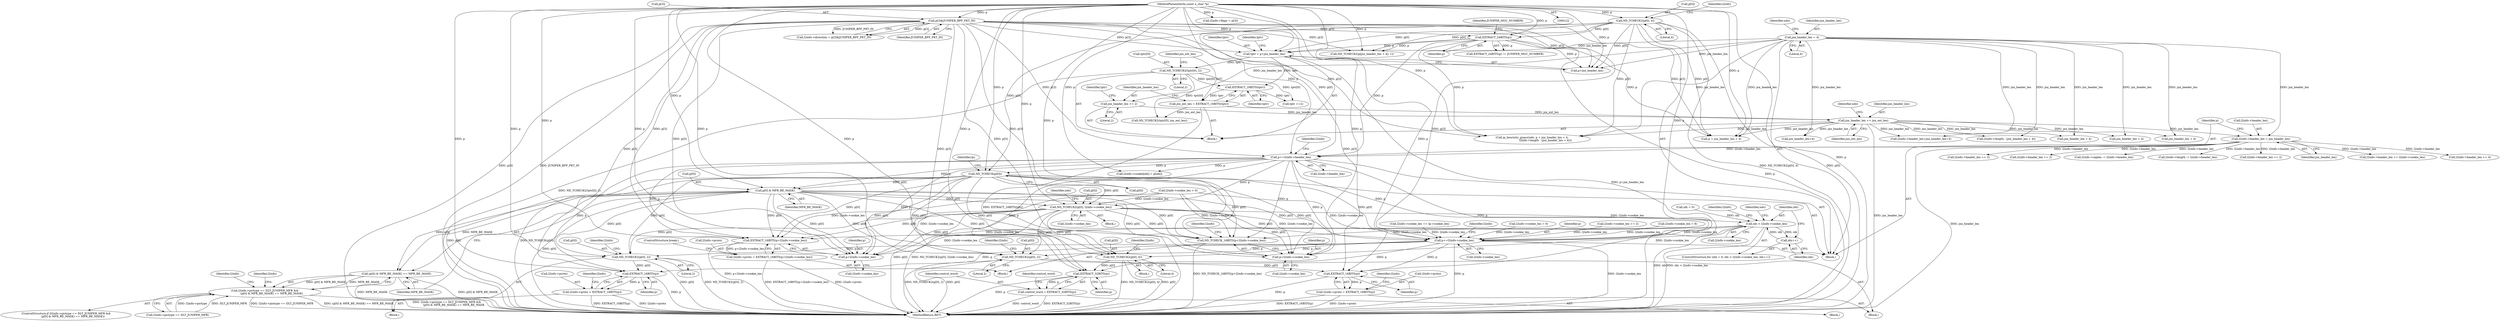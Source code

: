 digraph "0_tcpdump_42073d54c53a496be40ae84152bbfe2c923ac7bc@array" {
"1000524" [label="(Call,ND_TCHECK(p[0]))"];
"1000505" [label="(Call,p+=l2info->header_len)"];
"1000500" [label="(Call,l2info->header_len = jnx_header_len)"];
"1000220" [label="(Call,jnx_header_len = 4)"];
"1000269" [label="(Call,jnx_header_len += jnx_ext_len)"];
"1000259" [label="(Call,jnx_ext_len = EXTRACT_16BITS(tptr))"];
"1000261" [label="(Call,EXTRACT_16BITS(tptr))"];
"1000254" [label="(Call,ND_TCHECK2(tptr[0], 2))"];
"1000249" [label="(Call,tptr = p+jnx_header_len)"];
"1000188" [label="(Call,p[3]&JUNIPER_BPF_PKT_IN)"];
"1000124" [label="(MethodParameterIn,const u_char *p)"];
"1000172" [label="(Call,ND_TCHECK2(p[0], 4))"];
"1000195" [label="(Call,EXTRACT_24BITS(p))"];
"1000263" [label="(Call,jnx_header_len += 2)"];
"1000599" [label="(Call,p[0] & MFR_BE_MASK)"];
"1000598" [label="(Call,(p[0] & MFR_BE_MASK) == MFR_BE_MASK)"];
"1000592" [label="(Call,l2info->pictype == DLT_JUNIPER_MFR &&\n                (p[0] & MFR_BE_MASK) == MFR_BE_MASK)"];
"1000655" [label="(Call,ND_TCHECK2(p[0], l2info->cookie_len))"];
"1000674" [label="(Call,idx < l2info->cookie_len)"];
"1000679" [label="(Call,idx++)"];
"1000711" [label="(Call,ND_TCHECK_16BITS(p+l2info->cookie_len))"];
"1000712" [label="(Call,p+l2info->cookie_len)"];
"1000721" [label="(Call,EXTRACT_16BITS(p+l2info->cookie_len))"];
"1000717" [label="(Call,l2info->proto = EXTRACT_16BITS(p+l2info->cookie_len))"];
"1000722" [label="(Call,p+l2info->cookie_len)"];
"1000730" [label="(Call,p+=l2info->cookie_len)"];
"1000804" [label="(Call,ND_TCHECK2(p[0], 2))"];
"1000822" [label="(Call,EXTRACT_16BITS(p))"];
"1000818" [label="(Call,l2info->proto = EXTRACT_16BITS(p))"];
"1000902" [label="(Call,ND_TCHECK2(p[0], 2))"];
"1000920" [label="(Call,EXTRACT_16BITS(p))"];
"1000916" [label="(Call,l2info->proto = EXTRACT_16BITS(p))"];
"1000979" [label="(Call,ND_TCHECK2(p[0], 4))"];
"1000995" [label="(Call,EXTRACT_32BITS(p))"];
"1000993" [label="(Call,control_word = EXTRACT_32BITS(p))"];
"1000705" [label="(Identifier,ndo)"];
"1000177" [label="(Call,l2info->flags = p[3])"];
"1000254" [label="(Call,ND_TCHECK2(tptr[0], 2))"];
"1000808" [label="(Literal,2)"];
"1000269" [label="(Call,jnx_header_len += jnx_ext_len)"];
"1000679" [label="(Call,idx++)"];
"1000603" [label="(Identifier,MFR_BE_MASK)"];
"1000222" [label="(Literal,4)"];
"1000920" [label="(Call,EXTRACT_16BITS(p))"];
"1000500" [label="(Call,l2info->header_len = jnx_header_len)"];
"1000284" [label="(Call,ND_TCHECK2(tptr[0], jnx_ext_len))"];
"1000256" [label="(Identifier,tptr)"];
"1000723" [label="(Identifier,p)"];
"1000266" [label="(Call,tptr +=2)"];
"1000659" [label="(Call,l2info->cookie_len)"];
"1000924" [label="(Identifier,l2info)"];
"1000722" [label="(Call,p+l2info->cookie_len)"];
"1000249" [label="(Call,tptr = p+jnx_header_len)"];
"1000495" [label="(Call,jnx_header_len+4)"];
"1000262" [label="(Identifier,tptr)"];
"1000921" [label="(Identifier,p)"];
"1000544" [label="(Call,l2info->cookie_len += lp->cookie_len)"];
"1000994" [label="(Identifier,control_word)"];
"1000524" [label="(Call,ND_TCHECK(p[0]))"];
"1000491" [label="(Call,l2info->header_len=jnx_header_len+4)"];
"1000543" [label="(Block,)"];
"1000980" [label="(Call,p[0])"];
"1000507" [label="(Call,l2info->header_len)"];
"1000900" [label="(Block,)"];
"1000463" [label="(Call,ND_TCHECK2(p[jnx_header_len + 4], 1))"];
"1000188" [label="(Call,p[3]&JUNIPER_BPF_PKT_IN)"];
"1000472" [label="(Call,ip_heuristic_guess(ndo, p + jnx_header_len + 4,\n                               l2info->length - (jnx_header_len + 4)))"];
"1000259" [label="(Call,jnx_ext_len = EXTRACT_16BITS(tptr))"];
"1000127" [label="(Block,)"];
"1000730" [label="(Call,p+=l2info->cookie_len)"];
"1000604" [label="(Identifier,MFR_BE_MASK)"];
"1000124" [label="(MethodParameterIn,const u_char *p)"];
"1000902" [label="(Call,ND_TCHECK2(p[0], 2))"];
"1000613" [label="(Identifier,l2info)"];
"1000718" [label="(Call,l2info->proto)"];
"1000804" [label="(Call,ND_TCHECK2(p[0], 2))"];
"1000271" [label="(Identifier,jnx_ext_len)"];
"1000819" [label="(Call,l2info->proto)"];
"1000275" [label="(Identifier,ndo)"];
"1000176" [label="(Literal,4)"];
"1000505" [label="(Call,p+=l2info->header_len)"];
"1000195" [label="(Call,EXTRACT_24BITS(p))"];
"1000179" [label="(Identifier,l2info)"];
"1000474" [label="(Call,p + jnx_header_len + 4)"];
"1000501" [label="(Call,l2info->header_len)"];
"1000676" [label="(Call,l2info->cookie_len)"];
"1000173" [label="(Call,p[0])"];
"1000712" [label="(Call,p+l2info->cookie_len)"];
"1000992" [label="(Block,)"];
"1000649" [label="(Call,l2info->cookie_len > 0)"];
"1000479" [label="(Call,l2info->length - (jnx_header_len + 4))"];
"1000466" [label="(Call,jnx_header_len + 4)"];
"1000805" [label="(Call,p[0])"];
"1000822" [label="(Call,EXTRACT_16BITS(p))"];
"1000226" [label="(Identifier,ndo)"];
"1000917" [label="(Call,l2info->proto)"];
"1000476" [label="(Call,jnx_header_len + 4)"];
"1000732" [label="(Call,l2info->cookie_len)"];
"1000264" [label="(Identifier,jnx_header_len)"];
"1000737" [label="(Identifier,l2info)"];
"1000261" [label="(Call,EXTRACT_16BITS(tptr))"];
"1000818" [label="(Call,l2info->proto = EXTRACT_16BITS(p))"];
"1000713" [label="(Identifier,p)"];
"1000600" [label="(Call,p[0])"];
"1000682" [label="(Call,l2info->cookie[idx] = p[idx])"];
"1000727" [label="(ControlStructure,break;)"];
"1000724" [label="(Call,l2info->cookie_len)"];
"1000184" [label="(Call,l2info->direction = p[3]&JUNIPER_BPF_PKT_IN)"];
"1000998" [label="(Identifier,control_word)"];
"1000250" [label="(Identifier,tptr)"];
"1000711" [label="(Call,ND_TCHECK_16BITS(p+l2info->cookie_len))"];
"1000504" [label="(Identifier,jnx_header_len)"];
"1000611" [label="(Call,l2info->header_len += l2info->cookie_len)"];
"1000988" [label="(Identifier,l2info)"];
"1000172" [label="(Call,ND_TCHECK2(p[0], 4))"];
"1000260" [label="(Identifier,jnx_ext_len)"];
"1000251" [label="(Call,p+jnx_header_len)"];
"1000739" [label="(Block,)"];
"1001003" [label="(Call,l2info->header_len += 4)"];
"1000148" [label="(Call,l2info->cookie_len = 0)"];
"1000270" [label="(Identifier,jnx_header_len)"];
"1000192" [label="(Identifier,JUNIPER_BPF_PKT_IN)"];
"1000680" [label="(Identifier,idx)"];
"1000906" [label="(Literal,2)"];
"1000731" [label="(Identifier,p)"];
"1000512" [label="(Identifier,l2info)"];
"1000824" [label="(Call,l2info->header_len += 2)"];
"1000664" [label="(Identifier,ndo)"];
"1000721" [label="(Call,EXTRACT_16BITS(p+l2info->cookie_len))"];
"1000656" [label="(Call,p[0])"];
"1000909" [label="(Identifier,l2info)"];
"1000802" [label="(Block,)"];
"1000267" [label="(Identifier,tptr)"];
"1000719" [label="(Identifier,l2info)"];
"1000717" [label="(Call,l2info->proto = EXTRACT_16BITS(p+l2info->cookie_len))"];
"1000265" [label="(Literal,2)"];
"1000220" [label="(Call,jnx_header_len = 4)"];
"1000993" [label="(Call,control_word = EXTRACT_32BITS(p))"];
"1000878" [label="(Call,l2info->header_len += 2)"];
"1000189" [label="(Call,p[3])"];
"1000608" [label="(Identifier,l2info)"];
"1000258" [label="(Literal,2)"];
"1000674" [label="(Call,idx < l2info->cookie_len)"];
"1000979" [label="(Call,ND_TCHECK2(p[0], 4))"];
"1000531" [label="(Identifier,lp)"];
"1000197" [label="(Identifier,JUNIPER_MGC_NUMBER)"];
"1000655" [label="(Call,ND_TCHECK2(p[0], l2info->cookie_len))"];
"1000591" [label="(ControlStructure,if (l2info->pictype == DLT_JUNIPER_MFR &&\n                (p[0] & MFR_BE_MASK) == MFR_BE_MASK))"];
"1000823" [label="(Identifier,p)"];
"1000592" [label="(Call,l2info->pictype == DLT_JUNIPER_MFR &&\n                (p[0] & MFR_BE_MASK) == MFR_BE_MASK)"];
"1000593" [label="(Call,l2info->pictype == DLT_JUNIPER_MFR)"];
"1000525" [label="(Call,p[0])"];
"1000598" [label="(Call,(p[0] & MFR_BE_MASK) == MFR_BE_MASK)"];
"1000671" [label="(Call,idx = 0)"];
"1000685" [label="(Identifier,l2info)"];
"1000263" [label="(Call,jnx_header_len += 2)"];
"1000194" [label="(Call,EXTRACT_24BITS(p) != JUNIPER_MGC_NUMBER)"];
"1000562" [label="(Call,l2info->cookie_len += 2)"];
"1000654" [label="(Block,)"];
"1000248" [label="(Block,)"];
"1000996" [label="(Identifier,p)"];
"1000995" [label="(Call,EXTRACT_32BITS(p))"];
"1000983" [label="(Literal,4)"];
"1000517" [label="(Call,l2info->caplen -= l2info->header_len)"];
"1001075" [label="(MethodReturn,RET)"];
"1000221" [label="(Identifier,jnx_header_len)"];
"1000811" [label="(Identifier,l2info)"];
"1000916" [label="(Call,l2info->proto = EXTRACT_16BITS(p))"];
"1000506" [label="(Identifier,p)"];
"1000599" [label="(Call,p[0] & MFR_BE_MASK)"];
"1000670" [label="(ControlStructure,for (idx = 0; idx < l2info->cookie_len; idx++))"];
"1000510" [label="(Call,l2info->length -= l2info->header_len)"];
"1000483" [label="(Call,jnx_header_len + 4)"];
"1000574" [label="(Call,l2info->cookie_len = 8)"];
"1000826" [label="(Identifier,l2info)"];
"1000196" [label="(Identifier,p)"];
"1000922" [label="(Call,l2info->header_len += 2)"];
"1000255" [label="(Call,tptr[0])"];
"1000675" [label="(Identifier,idx)"];
"1000714" [label="(Call,l2info->cookie_len)"];
"1000903" [label="(Call,p[0])"];
"1000524" -> "1000127"  [label="AST: "];
"1000524" -> "1000525"  [label="CFG: "];
"1000525" -> "1000524"  [label="AST: "];
"1000531" -> "1000524"  [label="CFG: "];
"1000524" -> "1001075"  [label="DDG: p[0]"];
"1000524" -> "1001075"  [label="DDG: ND_TCHECK(p[0])"];
"1000505" -> "1000524"  [label="DDG: p"];
"1000172" -> "1000524"  [label="DDG: p[0]"];
"1000124" -> "1000524"  [label="DDG: p"];
"1000524" -> "1000599"  [label="DDG: p[0]"];
"1000524" -> "1000655"  [label="DDG: p[0]"];
"1000524" -> "1000711"  [label="DDG: p[0]"];
"1000524" -> "1000712"  [label="DDG: p[0]"];
"1000524" -> "1000721"  [label="DDG: p[0]"];
"1000524" -> "1000722"  [label="DDG: p[0]"];
"1000524" -> "1000730"  [label="DDG: p[0]"];
"1000524" -> "1000804"  [label="DDG: p[0]"];
"1000524" -> "1000902"  [label="DDG: p[0]"];
"1000524" -> "1000979"  [label="DDG: p[0]"];
"1000505" -> "1000127"  [label="AST: "];
"1000505" -> "1000507"  [label="CFG: "];
"1000506" -> "1000505"  [label="AST: "];
"1000507" -> "1000505"  [label="AST: "];
"1000512" -> "1000505"  [label="CFG: "];
"1000500" -> "1000505"  [label="DDG: l2info->header_len"];
"1000188" -> "1000505"  [label="DDG: p[3]"];
"1000172" -> "1000505"  [label="DDG: p[0]"];
"1000195" -> "1000505"  [label="DDG: p"];
"1000124" -> "1000505"  [label="DDG: p"];
"1000505" -> "1000599"  [label="DDG: p"];
"1000505" -> "1000655"  [label="DDG: p"];
"1000505" -> "1000682"  [label="DDG: p"];
"1000505" -> "1000711"  [label="DDG: p"];
"1000505" -> "1000712"  [label="DDG: p"];
"1000505" -> "1000721"  [label="DDG: p"];
"1000505" -> "1000722"  [label="DDG: p"];
"1000505" -> "1000730"  [label="DDG: p"];
"1000505" -> "1000822"  [label="DDG: p"];
"1000505" -> "1000920"  [label="DDG: p"];
"1000505" -> "1000995"  [label="DDG: p"];
"1000500" -> "1000127"  [label="AST: "];
"1000500" -> "1000504"  [label="CFG: "];
"1000501" -> "1000500"  [label="AST: "];
"1000504" -> "1000500"  [label="AST: "];
"1000506" -> "1000500"  [label="CFG: "];
"1000500" -> "1001075"  [label="DDG: jnx_header_len"];
"1000220" -> "1000500"  [label="DDG: jnx_header_len"];
"1000269" -> "1000500"  [label="DDG: jnx_header_len"];
"1000500" -> "1000510"  [label="DDG: l2info->header_len"];
"1000500" -> "1000517"  [label="DDG: l2info->header_len"];
"1000500" -> "1000611"  [label="DDG: l2info->header_len"];
"1000500" -> "1000824"  [label="DDG: l2info->header_len"];
"1000500" -> "1000878"  [label="DDG: l2info->header_len"];
"1000500" -> "1000922"  [label="DDG: l2info->header_len"];
"1000500" -> "1001003"  [label="DDG: l2info->header_len"];
"1000220" -> "1000127"  [label="AST: "];
"1000220" -> "1000222"  [label="CFG: "];
"1000221" -> "1000220"  [label="AST: "];
"1000222" -> "1000220"  [label="AST: "];
"1000226" -> "1000220"  [label="CFG: "];
"1000220" -> "1000249"  [label="DDG: jnx_header_len"];
"1000220" -> "1000251"  [label="DDG: jnx_header_len"];
"1000220" -> "1000263"  [label="DDG: jnx_header_len"];
"1000220" -> "1000466"  [label="DDG: jnx_header_len"];
"1000220" -> "1000472"  [label="DDG: jnx_header_len"];
"1000220" -> "1000474"  [label="DDG: jnx_header_len"];
"1000220" -> "1000476"  [label="DDG: jnx_header_len"];
"1000220" -> "1000479"  [label="DDG: jnx_header_len"];
"1000220" -> "1000483"  [label="DDG: jnx_header_len"];
"1000220" -> "1000491"  [label="DDG: jnx_header_len"];
"1000220" -> "1000495"  [label="DDG: jnx_header_len"];
"1000269" -> "1000248"  [label="AST: "];
"1000269" -> "1000271"  [label="CFG: "];
"1000270" -> "1000269"  [label="AST: "];
"1000271" -> "1000269"  [label="AST: "];
"1000275" -> "1000269"  [label="CFG: "];
"1000269" -> "1001075"  [label="DDG: jnx_header_len"];
"1000259" -> "1000269"  [label="DDG: jnx_ext_len"];
"1000263" -> "1000269"  [label="DDG: jnx_header_len"];
"1000269" -> "1000466"  [label="DDG: jnx_header_len"];
"1000269" -> "1000472"  [label="DDG: jnx_header_len"];
"1000269" -> "1000474"  [label="DDG: jnx_header_len"];
"1000269" -> "1000476"  [label="DDG: jnx_header_len"];
"1000269" -> "1000479"  [label="DDG: jnx_header_len"];
"1000269" -> "1000483"  [label="DDG: jnx_header_len"];
"1000269" -> "1000491"  [label="DDG: jnx_header_len"];
"1000269" -> "1000495"  [label="DDG: jnx_header_len"];
"1000259" -> "1000248"  [label="AST: "];
"1000259" -> "1000261"  [label="CFG: "];
"1000260" -> "1000259"  [label="AST: "];
"1000261" -> "1000259"  [label="AST: "];
"1000264" -> "1000259"  [label="CFG: "];
"1000259" -> "1001075"  [label="DDG: EXTRACT_16BITS(tptr)"];
"1000261" -> "1000259"  [label="DDG: tptr"];
"1000259" -> "1000284"  [label="DDG: jnx_ext_len"];
"1000261" -> "1000262"  [label="CFG: "];
"1000262" -> "1000261"  [label="AST: "];
"1000254" -> "1000261"  [label="DDG: tptr[0]"];
"1000249" -> "1000261"  [label="DDG: tptr"];
"1000261" -> "1000266"  [label="DDG: tptr"];
"1000254" -> "1000248"  [label="AST: "];
"1000254" -> "1000258"  [label="CFG: "];
"1000255" -> "1000254"  [label="AST: "];
"1000258" -> "1000254"  [label="AST: "];
"1000260" -> "1000254"  [label="CFG: "];
"1000254" -> "1001075"  [label="DDG: ND_TCHECK2(tptr[0], 2)"];
"1000249" -> "1000254"  [label="DDG: tptr"];
"1000254" -> "1000266"  [label="DDG: tptr[0]"];
"1000254" -> "1000284"  [label="DDG: tptr[0]"];
"1000249" -> "1000248"  [label="AST: "];
"1000249" -> "1000251"  [label="CFG: "];
"1000250" -> "1000249"  [label="AST: "];
"1000251" -> "1000249"  [label="AST: "];
"1000256" -> "1000249"  [label="CFG: "];
"1000249" -> "1001075"  [label="DDG: p+jnx_header_len"];
"1000188" -> "1000249"  [label="DDG: p[3]"];
"1000172" -> "1000249"  [label="DDG: p[0]"];
"1000195" -> "1000249"  [label="DDG: p"];
"1000124" -> "1000249"  [label="DDG: p"];
"1000188" -> "1000184"  [label="AST: "];
"1000188" -> "1000192"  [label="CFG: "];
"1000189" -> "1000188"  [label="AST: "];
"1000192" -> "1000188"  [label="AST: "];
"1000184" -> "1000188"  [label="CFG: "];
"1000188" -> "1001075"  [label="DDG: p[3]"];
"1000188" -> "1001075"  [label="DDG: JUNIPER_BPF_PKT_IN"];
"1000188" -> "1000184"  [label="DDG: p[3]"];
"1000188" -> "1000184"  [label="DDG: JUNIPER_BPF_PKT_IN"];
"1000124" -> "1000188"  [label="DDG: p"];
"1000188" -> "1000195"  [label="DDG: p[3]"];
"1000188" -> "1000251"  [label="DDG: p[3]"];
"1000188" -> "1000463"  [label="DDG: p[3]"];
"1000188" -> "1000472"  [label="DDG: p[3]"];
"1000188" -> "1000474"  [label="DDG: p[3]"];
"1000188" -> "1000711"  [label="DDG: p[3]"];
"1000188" -> "1000712"  [label="DDG: p[3]"];
"1000188" -> "1000721"  [label="DDG: p[3]"];
"1000188" -> "1000722"  [label="DDG: p[3]"];
"1000188" -> "1000730"  [label="DDG: p[3]"];
"1000188" -> "1000822"  [label="DDG: p[3]"];
"1000188" -> "1000920"  [label="DDG: p[3]"];
"1000188" -> "1000995"  [label="DDG: p[3]"];
"1000124" -> "1000122"  [label="AST: "];
"1000124" -> "1001075"  [label="DDG: p"];
"1000124" -> "1000172"  [label="DDG: p"];
"1000124" -> "1000177"  [label="DDG: p"];
"1000124" -> "1000195"  [label="DDG: p"];
"1000124" -> "1000251"  [label="DDG: p"];
"1000124" -> "1000463"  [label="DDG: p"];
"1000124" -> "1000472"  [label="DDG: p"];
"1000124" -> "1000474"  [label="DDG: p"];
"1000124" -> "1000599"  [label="DDG: p"];
"1000124" -> "1000655"  [label="DDG: p"];
"1000124" -> "1000682"  [label="DDG: p"];
"1000124" -> "1000711"  [label="DDG: p"];
"1000124" -> "1000712"  [label="DDG: p"];
"1000124" -> "1000721"  [label="DDG: p"];
"1000124" -> "1000722"  [label="DDG: p"];
"1000124" -> "1000730"  [label="DDG: p"];
"1000124" -> "1000804"  [label="DDG: p"];
"1000124" -> "1000822"  [label="DDG: p"];
"1000124" -> "1000902"  [label="DDG: p"];
"1000124" -> "1000920"  [label="DDG: p"];
"1000124" -> "1000979"  [label="DDG: p"];
"1000124" -> "1000995"  [label="DDG: p"];
"1000172" -> "1000127"  [label="AST: "];
"1000172" -> "1000176"  [label="CFG: "];
"1000173" -> "1000172"  [label="AST: "];
"1000176" -> "1000172"  [label="AST: "];
"1000179" -> "1000172"  [label="CFG: "];
"1000172" -> "1001075"  [label="DDG: ND_TCHECK2(p[0], 4)"];
"1000172" -> "1001075"  [label="DDG: p[0]"];
"1000172" -> "1000195"  [label="DDG: p[0]"];
"1000172" -> "1000251"  [label="DDG: p[0]"];
"1000172" -> "1000463"  [label="DDG: p[0]"];
"1000172" -> "1000472"  [label="DDG: p[0]"];
"1000172" -> "1000474"  [label="DDG: p[0]"];
"1000195" -> "1000194"  [label="AST: "];
"1000195" -> "1000196"  [label="CFG: "];
"1000196" -> "1000195"  [label="AST: "];
"1000197" -> "1000195"  [label="CFG: "];
"1000195" -> "1001075"  [label="DDG: p"];
"1000195" -> "1000194"  [label="DDG: p"];
"1000195" -> "1000251"  [label="DDG: p"];
"1000195" -> "1000463"  [label="DDG: p"];
"1000195" -> "1000472"  [label="DDG: p"];
"1000195" -> "1000474"  [label="DDG: p"];
"1000263" -> "1000248"  [label="AST: "];
"1000263" -> "1000265"  [label="CFG: "];
"1000264" -> "1000263"  [label="AST: "];
"1000265" -> "1000263"  [label="AST: "];
"1000267" -> "1000263"  [label="CFG: "];
"1000599" -> "1000598"  [label="AST: "];
"1000599" -> "1000603"  [label="CFG: "];
"1000600" -> "1000599"  [label="AST: "];
"1000603" -> "1000599"  [label="AST: "];
"1000604" -> "1000599"  [label="CFG: "];
"1000599" -> "1001075"  [label="DDG: p[0]"];
"1000599" -> "1000598"  [label="DDG: p[0]"];
"1000599" -> "1000598"  [label="DDG: MFR_BE_MASK"];
"1000599" -> "1000655"  [label="DDG: p[0]"];
"1000599" -> "1000711"  [label="DDG: p[0]"];
"1000599" -> "1000712"  [label="DDG: p[0]"];
"1000599" -> "1000721"  [label="DDG: p[0]"];
"1000599" -> "1000722"  [label="DDG: p[0]"];
"1000599" -> "1000730"  [label="DDG: p[0]"];
"1000599" -> "1000804"  [label="DDG: p[0]"];
"1000599" -> "1000902"  [label="DDG: p[0]"];
"1000599" -> "1000979"  [label="DDG: p[0]"];
"1000598" -> "1000592"  [label="AST: "];
"1000598" -> "1000604"  [label="CFG: "];
"1000604" -> "1000598"  [label="AST: "];
"1000592" -> "1000598"  [label="CFG: "];
"1000598" -> "1001075"  [label="DDG: p[0] & MFR_BE_MASK"];
"1000598" -> "1001075"  [label="DDG: MFR_BE_MASK"];
"1000598" -> "1000592"  [label="DDG: p[0] & MFR_BE_MASK"];
"1000598" -> "1000592"  [label="DDG: MFR_BE_MASK"];
"1000592" -> "1000591"  [label="AST: "];
"1000592" -> "1000593"  [label="CFG: "];
"1000593" -> "1000592"  [label="AST: "];
"1000608" -> "1000592"  [label="CFG: "];
"1000613" -> "1000592"  [label="CFG: "];
"1000592" -> "1001075"  [label="DDG: (p[0] & MFR_BE_MASK) == MFR_BE_MASK"];
"1000592" -> "1001075"  [label="DDG: l2info->pictype == DLT_JUNIPER_MFR &&\n                (p[0] & MFR_BE_MASK) == MFR_BE_MASK"];
"1000592" -> "1001075"  [label="DDG: l2info->pictype == DLT_JUNIPER_MFR"];
"1000593" -> "1000592"  [label="DDG: l2info->pictype"];
"1000593" -> "1000592"  [label="DDG: DLT_JUNIPER_MFR"];
"1000655" -> "1000654"  [label="AST: "];
"1000655" -> "1000659"  [label="CFG: "];
"1000656" -> "1000655"  [label="AST: "];
"1000659" -> "1000655"  [label="AST: "];
"1000664" -> "1000655"  [label="CFG: "];
"1000655" -> "1001075"  [label="DDG: p[0]"];
"1000655" -> "1001075"  [label="DDG: ND_TCHECK2(p[0], l2info->cookie_len)"];
"1000649" -> "1000655"  [label="DDG: l2info->cookie_len"];
"1000655" -> "1000674"  [label="DDG: l2info->cookie_len"];
"1000655" -> "1000711"  [label="DDG: p[0]"];
"1000655" -> "1000712"  [label="DDG: p[0]"];
"1000655" -> "1000721"  [label="DDG: p[0]"];
"1000655" -> "1000722"  [label="DDG: p[0]"];
"1000655" -> "1000730"  [label="DDG: p[0]"];
"1000655" -> "1000804"  [label="DDG: p[0]"];
"1000655" -> "1000902"  [label="DDG: p[0]"];
"1000655" -> "1000979"  [label="DDG: p[0]"];
"1000674" -> "1000670"  [label="AST: "];
"1000674" -> "1000676"  [label="CFG: "];
"1000675" -> "1000674"  [label="AST: "];
"1000676" -> "1000674"  [label="AST: "];
"1000685" -> "1000674"  [label="CFG: "];
"1000705" -> "1000674"  [label="CFG: "];
"1000674" -> "1001075"  [label="DDG: idx"];
"1000674" -> "1001075"  [label="DDG: idx < l2info->cookie_len"];
"1000679" -> "1000674"  [label="DDG: idx"];
"1000671" -> "1000674"  [label="DDG: idx"];
"1000674" -> "1000679"  [label="DDG: idx"];
"1000674" -> "1000711"  [label="DDG: l2info->cookie_len"];
"1000674" -> "1000712"  [label="DDG: l2info->cookie_len"];
"1000674" -> "1000721"  [label="DDG: l2info->cookie_len"];
"1000674" -> "1000722"  [label="DDG: l2info->cookie_len"];
"1000674" -> "1000730"  [label="DDG: l2info->cookie_len"];
"1000679" -> "1000670"  [label="AST: "];
"1000679" -> "1000680"  [label="CFG: "];
"1000680" -> "1000679"  [label="AST: "];
"1000675" -> "1000679"  [label="CFG: "];
"1000711" -> "1000543"  [label="AST: "];
"1000711" -> "1000712"  [label="CFG: "];
"1000712" -> "1000711"  [label="AST: "];
"1000719" -> "1000711"  [label="CFG: "];
"1000711" -> "1001075"  [label="DDG: ND_TCHECK_16BITS(p+l2info->cookie_len)"];
"1000649" -> "1000711"  [label="DDG: l2info->cookie_len"];
"1000712" -> "1000714"  [label="CFG: "];
"1000713" -> "1000712"  [label="AST: "];
"1000714" -> "1000712"  [label="AST: "];
"1000649" -> "1000712"  [label="DDG: l2info->cookie_len"];
"1000721" -> "1000717"  [label="AST: "];
"1000721" -> "1000722"  [label="CFG: "];
"1000722" -> "1000721"  [label="AST: "];
"1000717" -> "1000721"  [label="CFG: "];
"1000721" -> "1001075"  [label="DDG: p+l2info->cookie_len"];
"1000721" -> "1000717"  [label="DDG: p+l2info->cookie_len"];
"1000649" -> "1000721"  [label="DDG: l2info->cookie_len"];
"1000717" -> "1000543"  [label="AST: "];
"1000718" -> "1000717"  [label="AST: "];
"1000727" -> "1000717"  [label="CFG: "];
"1000717" -> "1001075"  [label="DDG: EXTRACT_16BITS(p+l2info->cookie_len)"];
"1000717" -> "1001075"  [label="DDG: l2info->proto"];
"1000722" -> "1000724"  [label="CFG: "];
"1000723" -> "1000722"  [label="AST: "];
"1000724" -> "1000722"  [label="AST: "];
"1000649" -> "1000722"  [label="DDG: l2info->cookie_len"];
"1000730" -> "1000127"  [label="AST: "];
"1000730" -> "1000732"  [label="CFG: "];
"1000731" -> "1000730"  [label="AST: "];
"1000732" -> "1000730"  [label="AST: "];
"1000737" -> "1000730"  [label="CFG: "];
"1000730" -> "1001075"  [label="DDG: p"];
"1000730" -> "1001075"  [label="DDG: l2info->cookie_len"];
"1000574" -> "1000730"  [label="DDG: l2info->cookie_len"];
"1000562" -> "1000730"  [label="DDG: l2info->cookie_len"];
"1000148" -> "1000730"  [label="DDG: l2info->cookie_len"];
"1000544" -> "1000730"  [label="DDG: l2info->cookie_len"];
"1000649" -> "1000730"  [label="DDG: l2info->cookie_len"];
"1000730" -> "1000804"  [label="DDG: p"];
"1000730" -> "1000822"  [label="DDG: p"];
"1000730" -> "1000902"  [label="DDG: p"];
"1000730" -> "1000920"  [label="DDG: p"];
"1000730" -> "1000979"  [label="DDG: p"];
"1000730" -> "1000995"  [label="DDG: p"];
"1000804" -> "1000802"  [label="AST: "];
"1000804" -> "1000808"  [label="CFG: "];
"1000805" -> "1000804"  [label="AST: "];
"1000808" -> "1000804"  [label="AST: "];
"1000811" -> "1000804"  [label="CFG: "];
"1000804" -> "1001075"  [label="DDG: p[0]"];
"1000804" -> "1001075"  [label="DDG: ND_TCHECK2(p[0], 2)"];
"1000804" -> "1000822"  [label="DDG: p[0]"];
"1000822" -> "1000818"  [label="AST: "];
"1000822" -> "1000823"  [label="CFG: "];
"1000823" -> "1000822"  [label="AST: "];
"1000818" -> "1000822"  [label="CFG: "];
"1000822" -> "1001075"  [label="DDG: p"];
"1000822" -> "1000818"  [label="DDG: p"];
"1000818" -> "1000802"  [label="AST: "];
"1000819" -> "1000818"  [label="AST: "];
"1000826" -> "1000818"  [label="CFG: "];
"1000818" -> "1001075"  [label="DDG: l2info->proto"];
"1000818" -> "1001075"  [label="DDG: EXTRACT_16BITS(p)"];
"1000902" -> "1000900"  [label="AST: "];
"1000902" -> "1000906"  [label="CFG: "];
"1000903" -> "1000902"  [label="AST: "];
"1000906" -> "1000902"  [label="AST: "];
"1000909" -> "1000902"  [label="CFG: "];
"1000902" -> "1001075"  [label="DDG: p[0]"];
"1000902" -> "1001075"  [label="DDG: ND_TCHECK2(p[0], 2)"];
"1000902" -> "1000920"  [label="DDG: p[0]"];
"1000920" -> "1000916"  [label="AST: "];
"1000920" -> "1000921"  [label="CFG: "];
"1000921" -> "1000920"  [label="AST: "];
"1000916" -> "1000920"  [label="CFG: "];
"1000920" -> "1001075"  [label="DDG: p"];
"1000920" -> "1000916"  [label="DDG: p"];
"1000916" -> "1000900"  [label="AST: "];
"1000917" -> "1000916"  [label="AST: "];
"1000924" -> "1000916"  [label="CFG: "];
"1000916" -> "1001075"  [label="DDG: EXTRACT_16BITS(p)"];
"1000916" -> "1001075"  [label="DDG: l2info->proto"];
"1000979" -> "1000739"  [label="AST: "];
"1000979" -> "1000983"  [label="CFG: "];
"1000980" -> "1000979"  [label="AST: "];
"1000983" -> "1000979"  [label="AST: "];
"1000988" -> "1000979"  [label="CFG: "];
"1000979" -> "1001075"  [label="DDG: ND_TCHECK2(p[0], 4)"];
"1000979" -> "1001075"  [label="DDG: p[0]"];
"1000979" -> "1000995"  [label="DDG: p[0]"];
"1000995" -> "1000993"  [label="AST: "];
"1000995" -> "1000996"  [label="CFG: "];
"1000996" -> "1000995"  [label="AST: "];
"1000993" -> "1000995"  [label="CFG: "];
"1000995" -> "1001075"  [label="DDG: p"];
"1000995" -> "1000993"  [label="DDG: p"];
"1000993" -> "1000992"  [label="AST: "];
"1000994" -> "1000993"  [label="AST: "];
"1000998" -> "1000993"  [label="CFG: "];
"1000993" -> "1001075"  [label="DDG: control_word"];
"1000993" -> "1001075"  [label="DDG: EXTRACT_32BITS(p)"];
}
